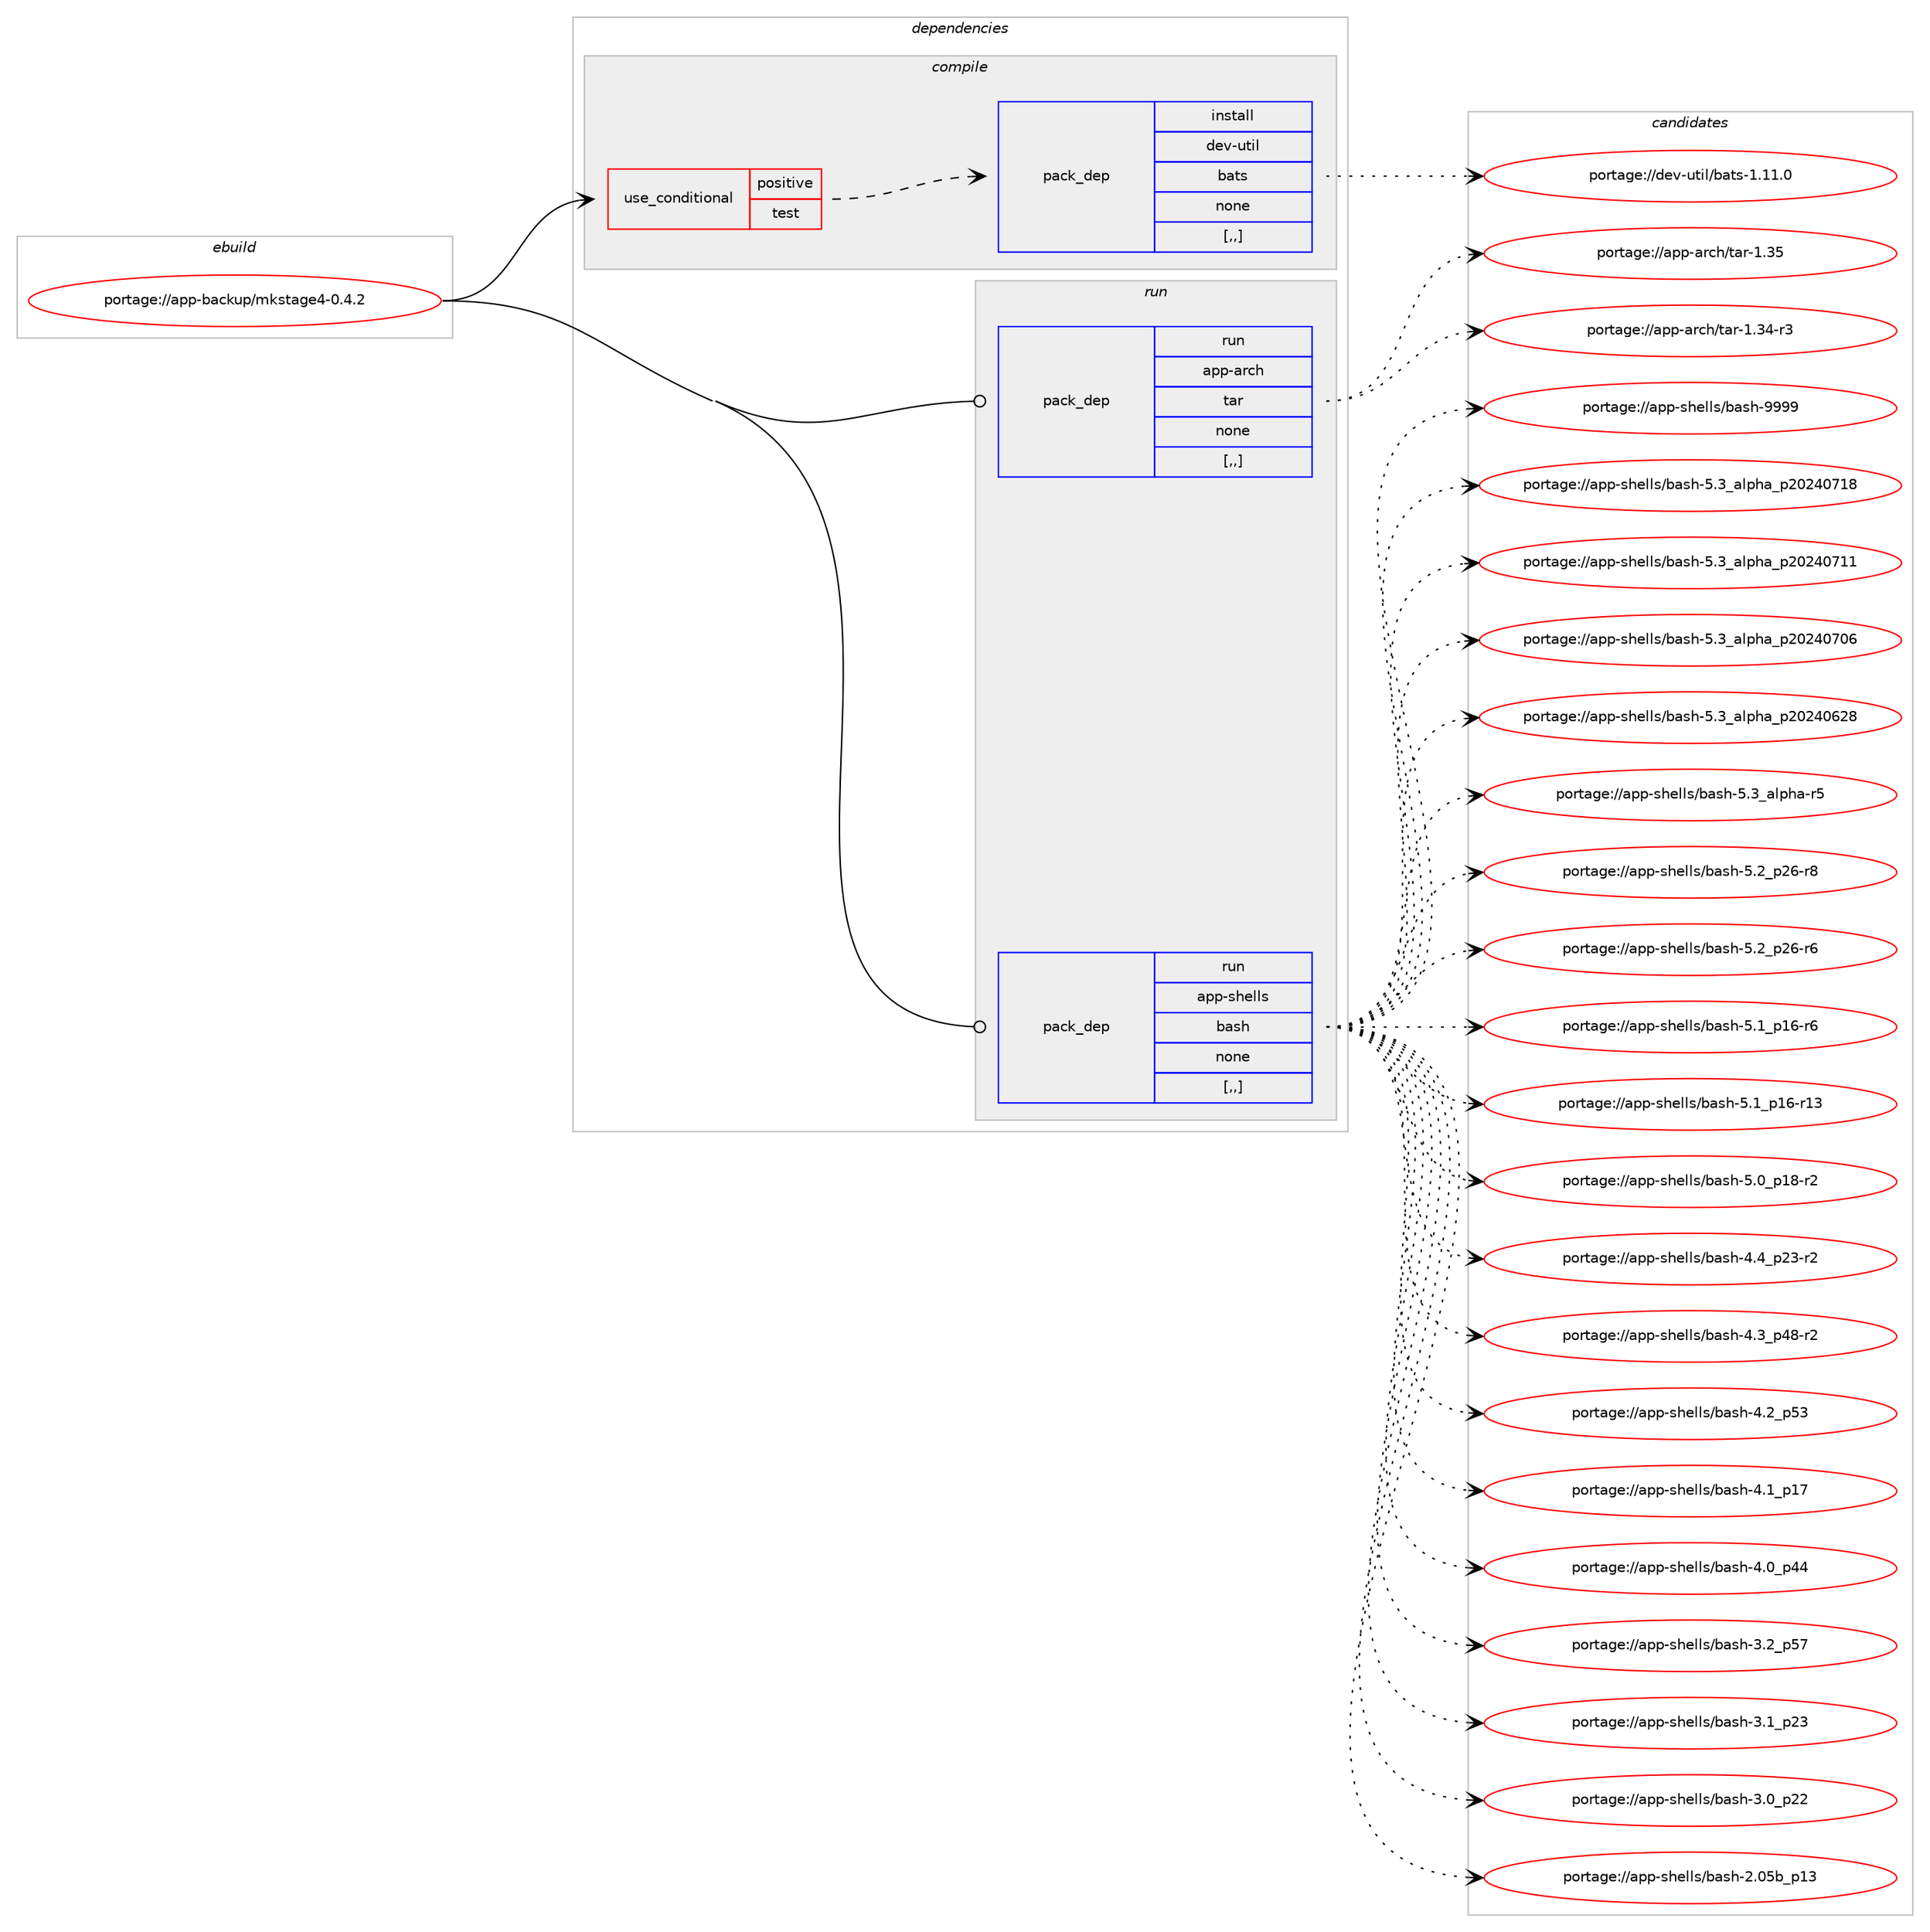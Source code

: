 digraph prolog {

# *************
# Graph options
# *************

newrank=true;
concentrate=true;
compound=true;
graph [rankdir=LR,fontname=Helvetica,fontsize=10,ranksep=1.5];#, ranksep=2.5, nodesep=0.2];
edge  [arrowhead=vee];
node  [fontname=Helvetica,fontsize=10];

# **********
# The ebuild
# **********

subgraph cluster_leftcol {
color=gray;
label=<<i>ebuild</i>>;
id [label="portage://app-backup/mkstage4-0.4.2", color=red, width=4, href="../app-backup/mkstage4-0.4.2.svg"];
}

# ****************
# The dependencies
# ****************

subgraph cluster_midcol {
color=gray;
label=<<i>dependencies</i>>;
subgraph cluster_compile {
fillcolor="#eeeeee";
style=filled;
label=<<i>compile</i>>;
subgraph cond2719 {
dependency9776 [label=<<TABLE BORDER="0" CELLBORDER="1" CELLSPACING="0" CELLPADDING="4"><TR><TD ROWSPAN="3" CELLPADDING="10">use_conditional</TD></TR><TR><TD>positive</TD></TR><TR><TD>test</TD></TR></TABLE>>, shape=none, color=red];
subgraph pack7011 {
dependency9777 [label=<<TABLE BORDER="0" CELLBORDER="1" CELLSPACING="0" CELLPADDING="4" WIDTH="220"><TR><TD ROWSPAN="6" CELLPADDING="30">pack_dep</TD></TR><TR><TD WIDTH="110">install</TD></TR><TR><TD>dev-util</TD></TR><TR><TD>bats</TD></TR><TR><TD>none</TD></TR><TR><TD>[,,]</TD></TR></TABLE>>, shape=none, color=blue];
}
dependency9776:e -> dependency9777:w [weight=20,style="dashed",arrowhead="vee"];
}
id:e -> dependency9776:w [weight=20,style="solid",arrowhead="vee"];
}
subgraph cluster_compileandrun {
fillcolor="#eeeeee";
style=filled;
label=<<i>compile and run</i>>;
}
subgraph cluster_run {
fillcolor="#eeeeee";
style=filled;
label=<<i>run</i>>;
subgraph pack7012 {
dependency9778 [label=<<TABLE BORDER="0" CELLBORDER="1" CELLSPACING="0" CELLPADDING="4" WIDTH="220"><TR><TD ROWSPAN="6" CELLPADDING="30">pack_dep</TD></TR><TR><TD WIDTH="110">run</TD></TR><TR><TD>app-arch</TD></TR><TR><TD>tar</TD></TR><TR><TD>none</TD></TR><TR><TD>[,,]</TD></TR></TABLE>>, shape=none, color=blue];
}
id:e -> dependency9778:w [weight=20,style="solid",arrowhead="odot"];
subgraph pack7013 {
dependency9779 [label=<<TABLE BORDER="0" CELLBORDER="1" CELLSPACING="0" CELLPADDING="4" WIDTH="220"><TR><TD ROWSPAN="6" CELLPADDING="30">pack_dep</TD></TR><TR><TD WIDTH="110">run</TD></TR><TR><TD>app-shells</TD></TR><TR><TD>bash</TD></TR><TR><TD>none</TD></TR><TR><TD>[,,]</TD></TR></TABLE>>, shape=none, color=blue];
}
id:e -> dependency9779:w [weight=20,style="solid",arrowhead="odot"];
}
}

# **************
# The candidates
# **************

subgraph cluster_choices {
rank=same;
color=gray;
label=<<i>candidates</i>>;

subgraph choice7011 {
color=black;
nodesep=1;
choice1001011184511711610510847989711611545494649494648 [label="portage://dev-util/bats-1.11.0", color=red, width=4,href="../dev-util/bats-1.11.0.svg"];
dependency9777:e -> choice1001011184511711610510847989711611545494649494648:w [style=dotted,weight="100"];
}
subgraph choice7012 {
color=black;
nodesep=1;
choice9711211245971149910447116971144549465153 [label="portage://app-arch/tar-1.35", color=red, width=4,href="../app-arch/tar-1.35.svg"];
choice97112112459711499104471169711445494651524511451 [label="portage://app-arch/tar-1.34-r3", color=red, width=4,href="../app-arch/tar-1.34-r3.svg"];
dependency9778:e -> choice9711211245971149910447116971144549465153:w [style=dotted,weight="100"];
dependency9778:e -> choice97112112459711499104471169711445494651524511451:w [style=dotted,weight="100"];
}
subgraph choice7013 {
color=black;
nodesep=1;
choice97112112451151041011081081154798971151044557575757 [label="portage://app-shells/bash-9999", color=red, width=4,href="../app-shells/bash-9999.svg"];
choice971121124511510410110810811547989711510445534651959710811210497951125048505248554956 [label="portage://app-shells/bash-5.3_alpha_p20240718", color=red, width=4,href="../app-shells/bash-5.3_alpha_p20240718.svg"];
choice971121124511510410110810811547989711510445534651959710811210497951125048505248554949 [label="portage://app-shells/bash-5.3_alpha_p20240711", color=red, width=4,href="../app-shells/bash-5.3_alpha_p20240711.svg"];
choice971121124511510410110810811547989711510445534651959710811210497951125048505248554854 [label="portage://app-shells/bash-5.3_alpha_p20240706", color=red, width=4,href="../app-shells/bash-5.3_alpha_p20240706.svg"];
choice971121124511510410110810811547989711510445534651959710811210497951125048505248545056 [label="portage://app-shells/bash-5.3_alpha_p20240628", color=red, width=4,href="../app-shells/bash-5.3_alpha_p20240628.svg"];
choice9711211245115104101108108115479897115104455346519597108112104974511453 [label="portage://app-shells/bash-5.3_alpha-r5", color=red, width=4,href="../app-shells/bash-5.3_alpha-r5.svg"];
choice9711211245115104101108108115479897115104455346509511250544511456 [label="portage://app-shells/bash-5.2_p26-r8", color=red, width=4,href="../app-shells/bash-5.2_p26-r8.svg"];
choice9711211245115104101108108115479897115104455346509511250544511454 [label="portage://app-shells/bash-5.2_p26-r6", color=red, width=4,href="../app-shells/bash-5.2_p26-r6.svg"];
choice9711211245115104101108108115479897115104455346499511249544511454 [label="portage://app-shells/bash-5.1_p16-r6", color=red, width=4,href="../app-shells/bash-5.1_p16-r6.svg"];
choice971121124511510410110810811547989711510445534649951124954451144951 [label="portage://app-shells/bash-5.1_p16-r13", color=red, width=4,href="../app-shells/bash-5.1_p16-r13.svg"];
choice9711211245115104101108108115479897115104455346489511249564511450 [label="portage://app-shells/bash-5.0_p18-r2", color=red, width=4,href="../app-shells/bash-5.0_p18-r2.svg"];
choice9711211245115104101108108115479897115104455246529511250514511450 [label="portage://app-shells/bash-4.4_p23-r2", color=red, width=4,href="../app-shells/bash-4.4_p23-r2.svg"];
choice9711211245115104101108108115479897115104455246519511252564511450 [label="portage://app-shells/bash-4.3_p48-r2", color=red, width=4,href="../app-shells/bash-4.3_p48-r2.svg"];
choice971121124511510410110810811547989711510445524650951125351 [label="portage://app-shells/bash-4.2_p53", color=red, width=4,href="../app-shells/bash-4.2_p53.svg"];
choice971121124511510410110810811547989711510445524649951124955 [label="portage://app-shells/bash-4.1_p17", color=red, width=4,href="../app-shells/bash-4.1_p17.svg"];
choice971121124511510410110810811547989711510445524648951125252 [label="portage://app-shells/bash-4.0_p44", color=red, width=4,href="../app-shells/bash-4.0_p44.svg"];
choice971121124511510410110810811547989711510445514650951125355 [label="portage://app-shells/bash-3.2_p57", color=red, width=4,href="../app-shells/bash-3.2_p57.svg"];
choice971121124511510410110810811547989711510445514649951125051 [label="portage://app-shells/bash-3.1_p23", color=red, width=4,href="../app-shells/bash-3.1_p23.svg"];
choice971121124511510410110810811547989711510445514648951125050 [label="portage://app-shells/bash-3.0_p22", color=red, width=4,href="../app-shells/bash-3.0_p22.svg"];
choice9711211245115104101108108115479897115104455046485398951124951 [label="portage://app-shells/bash-2.05b_p13", color=red, width=4,href="../app-shells/bash-2.05b_p13.svg"];
dependency9779:e -> choice97112112451151041011081081154798971151044557575757:w [style=dotted,weight="100"];
dependency9779:e -> choice971121124511510410110810811547989711510445534651959710811210497951125048505248554956:w [style=dotted,weight="100"];
dependency9779:e -> choice971121124511510410110810811547989711510445534651959710811210497951125048505248554949:w [style=dotted,weight="100"];
dependency9779:e -> choice971121124511510410110810811547989711510445534651959710811210497951125048505248554854:w [style=dotted,weight="100"];
dependency9779:e -> choice971121124511510410110810811547989711510445534651959710811210497951125048505248545056:w [style=dotted,weight="100"];
dependency9779:e -> choice9711211245115104101108108115479897115104455346519597108112104974511453:w [style=dotted,weight="100"];
dependency9779:e -> choice9711211245115104101108108115479897115104455346509511250544511456:w [style=dotted,weight="100"];
dependency9779:e -> choice9711211245115104101108108115479897115104455346509511250544511454:w [style=dotted,weight="100"];
dependency9779:e -> choice9711211245115104101108108115479897115104455346499511249544511454:w [style=dotted,weight="100"];
dependency9779:e -> choice971121124511510410110810811547989711510445534649951124954451144951:w [style=dotted,weight="100"];
dependency9779:e -> choice9711211245115104101108108115479897115104455346489511249564511450:w [style=dotted,weight="100"];
dependency9779:e -> choice9711211245115104101108108115479897115104455246529511250514511450:w [style=dotted,weight="100"];
dependency9779:e -> choice9711211245115104101108108115479897115104455246519511252564511450:w [style=dotted,weight="100"];
dependency9779:e -> choice971121124511510410110810811547989711510445524650951125351:w [style=dotted,weight="100"];
dependency9779:e -> choice971121124511510410110810811547989711510445524649951124955:w [style=dotted,weight="100"];
dependency9779:e -> choice971121124511510410110810811547989711510445524648951125252:w [style=dotted,weight="100"];
dependency9779:e -> choice971121124511510410110810811547989711510445514650951125355:w [style=dotted,weight="100"];
dependency9779:e -> choice971121124511510410110810811547989711510445514649951125051:w [style=dotted,weight="100"];
dependency9779:e -> choice971121124511510410110810811547989711510445514648951125050:w [style=dotted,weight="100"];
dependency9779:e -> choice9711211245115104101108108115479897115104455046485398951124951:w [style=dotted,weight="100"];
}
}

}
